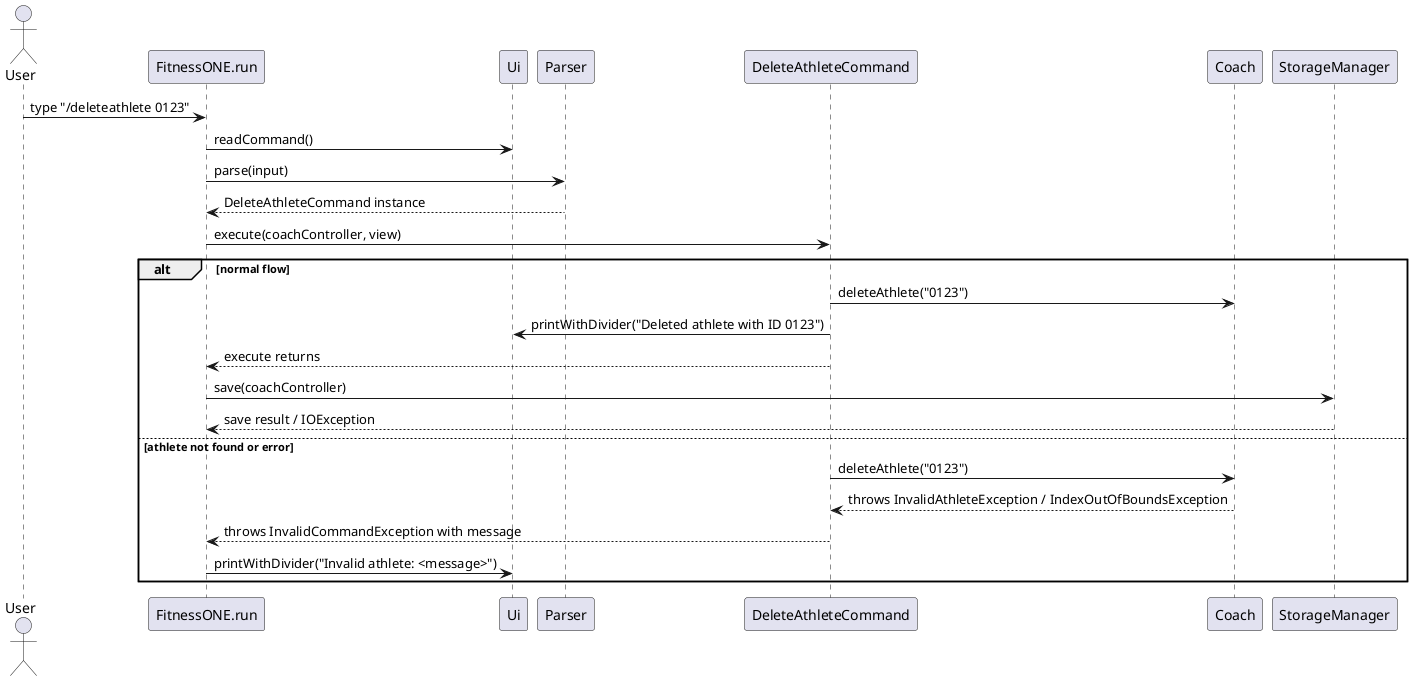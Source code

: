 @startuml
actor User
participant FitnessONE as "FitnessONE.run"
participant Ui as "Ui"
participant Parser as "Parser"
participant DeleteCmd as "DeleteAthleteCommand"
participant Coach as "Coach"
participant Storage as "StorageManager"

User -> FitnessONE : type "/deleteathlete 0123"
FitnessONE -> Ui : readCommand()
FitnessONE -> Parser : parse(input)
Parser --> FitnessONE : DeleteAthleteCommand instance
FitnessONE -> DeleteCmd : execute(coachController, view)

alt normal flow
    DeleteCmd -> Coach : deleteAthlete("0123")
    DeleteCmd -> Ui : printWithDivider("Deleted athlete with ID 0123")
    DeleteCmd --> FitnessONE : execute returns
    FitnessONE -> Storage : save(coachController)
    Storage --> FitnessONE : save result / IOException
else athlete not found or error
    DeleteCmd -> Coach : deleteAthlete("0123")
    Coach --> DeleteCmd : throws InvalidAthleteException / IndexOutOfBoundsException
    DeleteCmd --> FitnessONE : throws InvalidCommandException with message
    FitnessONE -> Ui : printWithDivider("Invalid athlete: <message>")
end

@enduml
